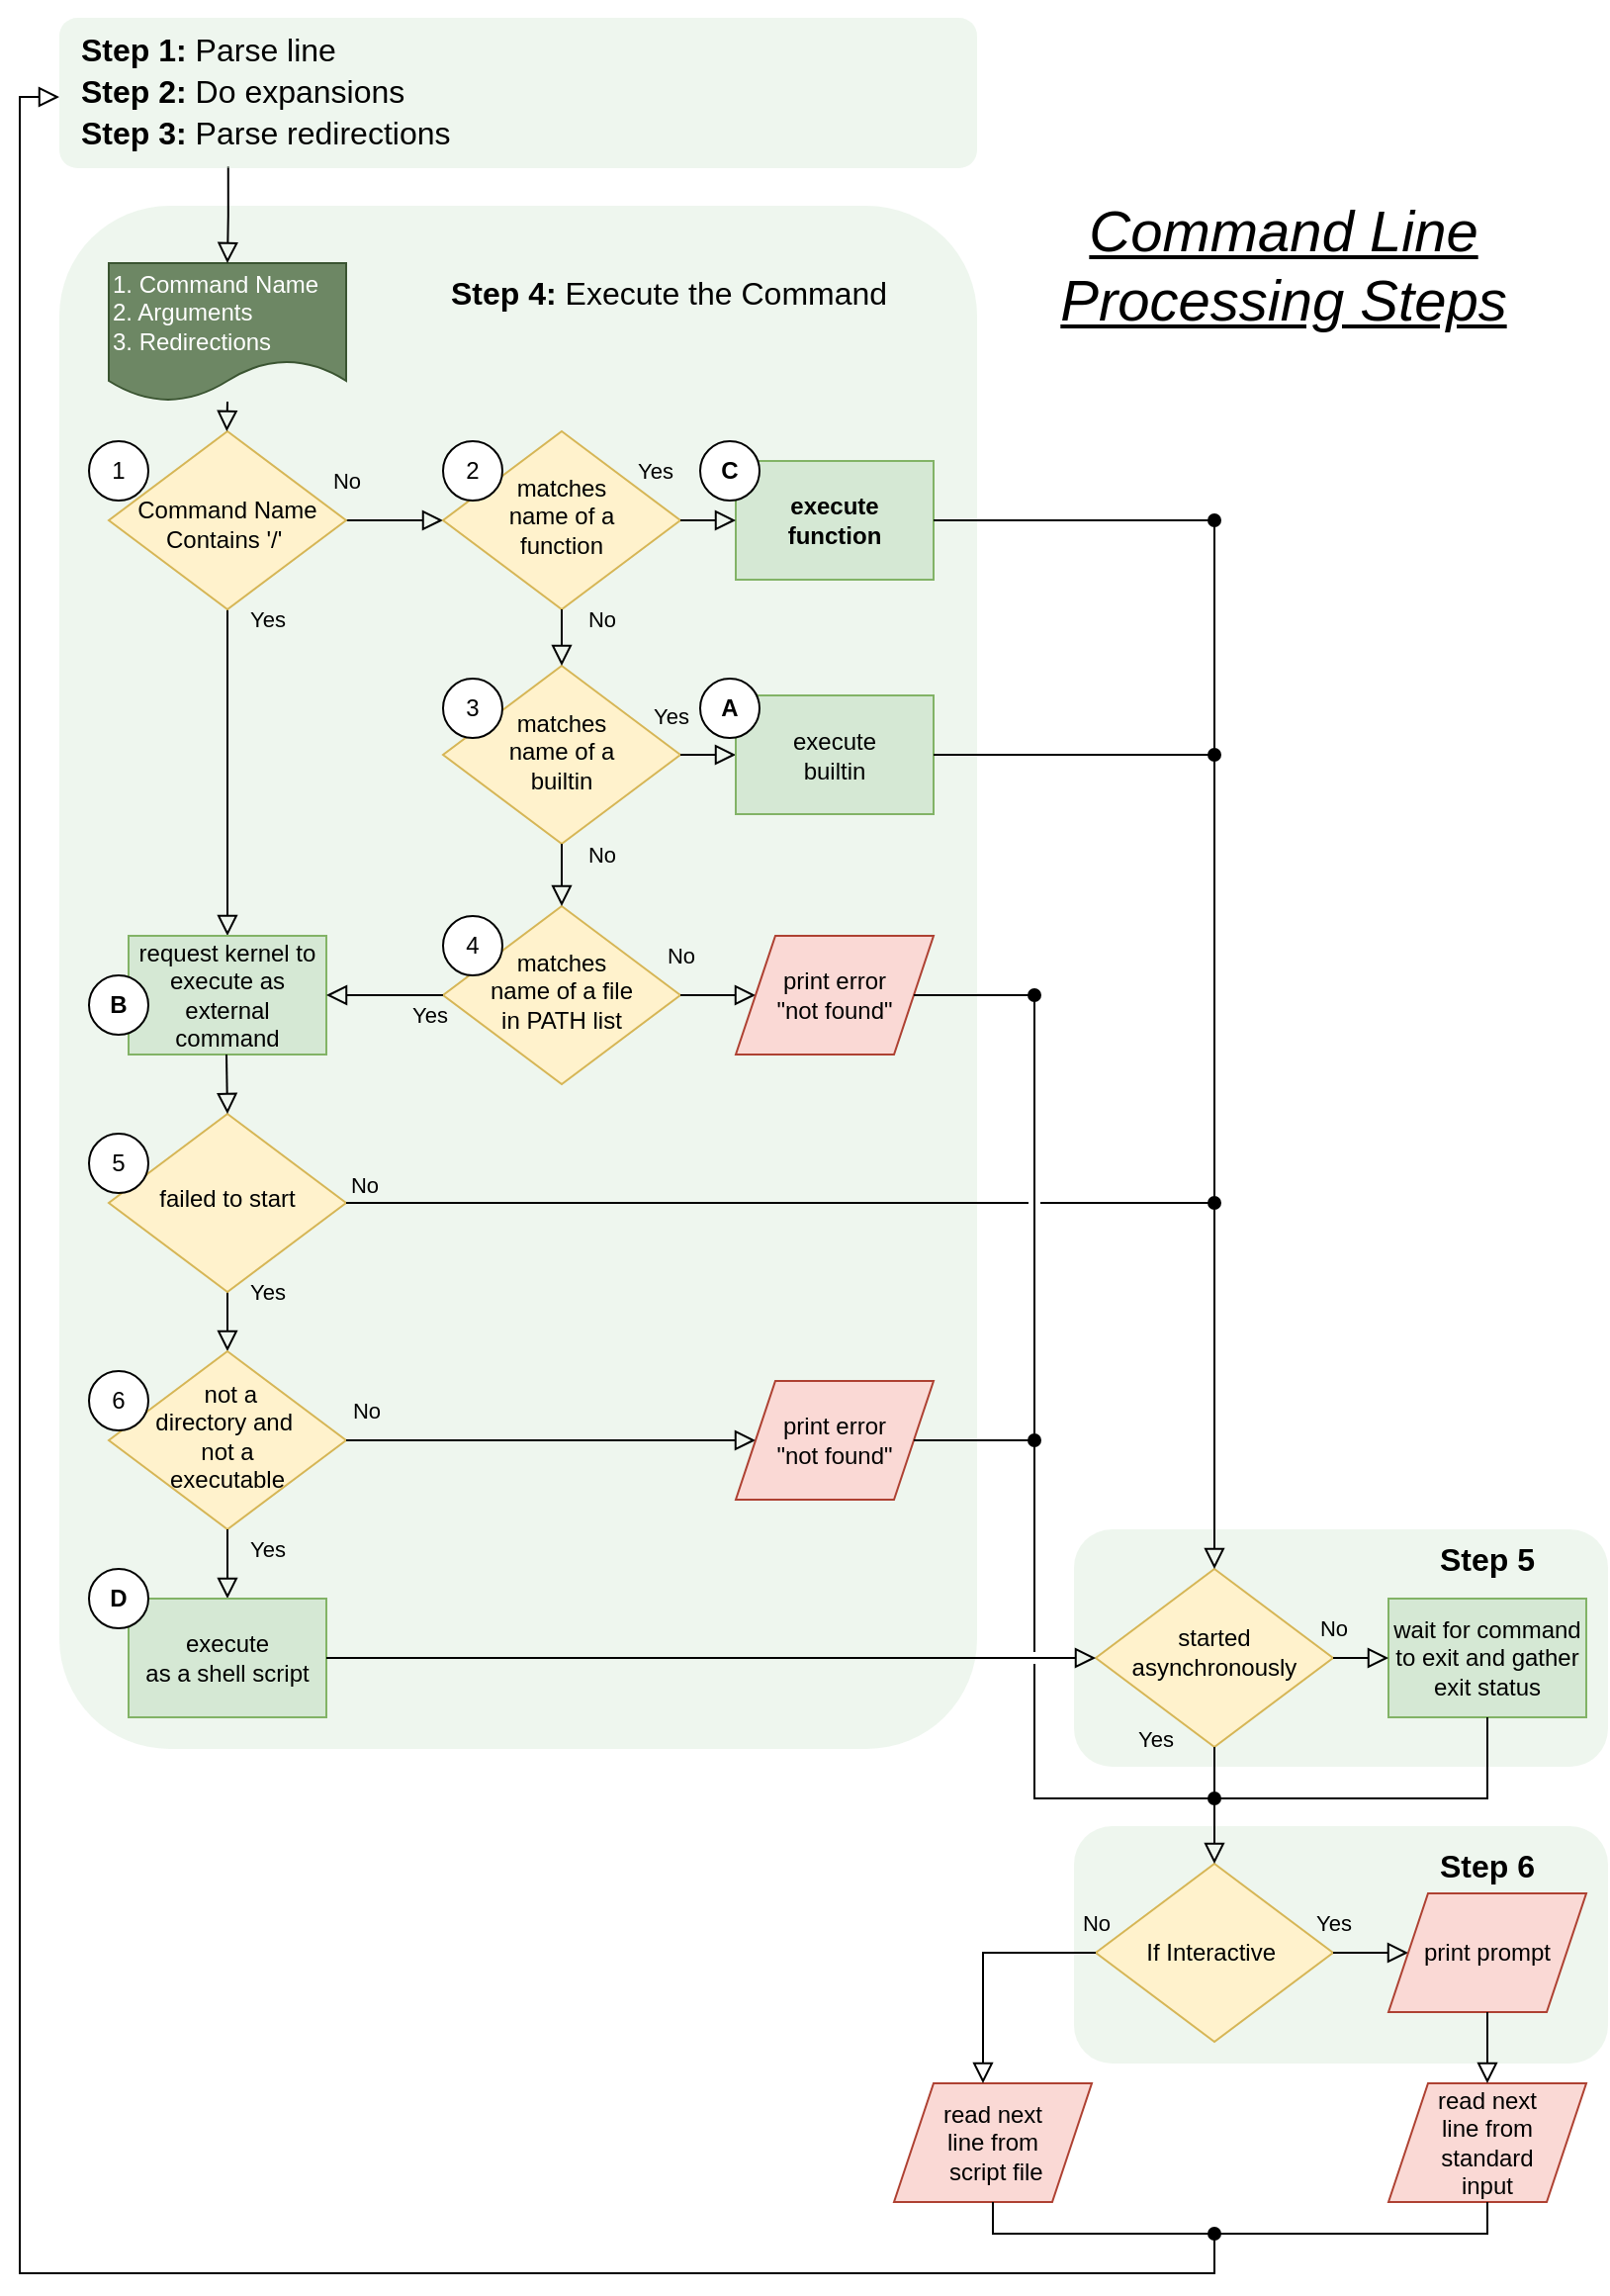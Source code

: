 <mxfile version="19.0.3" type="device"><diagram id="C5RBs43oDa-KdzZeNtuy" name="Page-1"><mxGraphModel dx="1036" dy="1054" grid="1" gridSize="10" guides="1" tooltips="1" connect="1" arrows="1" fold="1" page="1" pageScale="1" pageWidth="827" pageHeight="1169" math="0" shadow="0"><root><mxCell id="WIyWlLk6GJQsqaUBKTNV-0"/><mxCell id="WIyWlLk6GJQsqaUBKTNV-1" parent="WIyWlLk6GJQsqaUBKTNV-0"/><mxCell id="FX1T4plP5WMeQ-ML8OUs-90" value="" style="rounded=1;whiteSpace=wrap;html=1;opacity=40;fillColor=#d5e8d4;strokeColor=none;arcSize=16;" vertex="1" parent="WIyWlLk6GJQsqaUBKTNV-1"><mxGeometry x="549" y="924" width="270" height="120" as="geometry"/></mxCell><mxCell id="FX1T4plP5WMeQ-ML8OUs-89" value="" style="rounded=1;whiteSpace=wrap;html=1;opacity=40;fillColor=#d5e8d4;strokeColor=none;arcSize=16;" vertex="1" parent="WIyWlLk6GJQsqaUBKTNV-1"><mxGeometry x="549" y="774" width="270" height="120" as="geometry"/></mxCell><mxCell id="FX1T4plP5WMeQ-ML8OUs-84" value="" style="rounded=1;whiteSpace=wrap;html=1;fillColor=#d5e8d4;strokeColor=none;opacity=40;connectable=0;labelPosition=center;verticalLabelPosition=middle;align=center;verticalAlign=middle;arcSize=12;" vertex="1" parent="WIyWlLk6GJQsqaUBKTNV-1"><mxGeometry x="36" y="105" width="464" height="780" as="geometry"/></mxCell><mxCell id="WIyWlLk6GJQsqaUBKTNV-4" value="Yes" style="rounded=0;html=1;jettySize=auto;orthogonalLoop=1;fontSize=11;endArrow=block;endFill=0;endSize=8;strokeWidth=1;shadow=0;labelBackgroundColor=none;edgeStyle=orthogonalEdgeStyle;exitX=0.5;exitY=1;exitDx=0;exitDy=0;entryX=0.5;entryY=0;entryDx=0;entryDy=0;" parent="WIyWlLk6GJQsqaUBKTNV-1" source="WIyWlLk6GJQsqaUBKTNV-6" target="FX1T4plP5WMeQ-ML8OUs-11" edge="1"><mxGeometry x="-0.939" y="20" relative="1" as="geometry"><mxPoint as="offset"/><mxPoint x="91" y="394" as="targetPoint"/><Array as="points"><mxPoint x="121" y="474"/></Array></mxGeometry></mxCell><mxCell id="WIyWlLk6GJQsqaUBKTNV-5" value="No" style="edgeStyle=orthogonalEdgeStyle;rounded=0;html=1;jettySize=auto;orthogonalLoop=1;fontSize=11;endArrow=block;endFill=0;endSize=8;strokeWidth=1;shadow=0;labelBackgroundColor=none;entryX=0;entryY=0.5;entryDx=0;entryDy=0;" parent="WIyWlLk6GJQsqaUBKTNV-1" source="WIyWlLk6GJQsqaUBKTNV-6" target="FX1T4plP5WMeQ-ML8OUs-0" edge="1"><mxGeometry x="-1" y="20" relative="1" as="geometry"><mxPoint as="offset"/><mxPoint x="301" y="264" as="targetPoint"/></mxGeometry></mxCell><mxCell id="WIyWlLk6GJQsqaUBKTNV-6" value="Command Name&lt;br&gt;Contains '/'&amp;nbsp;" style="rhombus;whiteSpace=wrap;html=1;shadow=0;fontFamily=Helvetica;fontSize=12;align=center;strokeWidth=1;spacing=6;spacingTop=3;fillColor=#fff2cc;strokeColor=#d6b656;verticalAlign=middle;" parent="WIyWlLk6GJQsqaUBKTNV-1" vertex="1"><mxGeometry x="61" y="219" width="120" height="90" as="geometry"/></mxCell><mxCell id="WIyWlLk6GJQsqaUBKTNV-8" value="Yes" style="rounded=0;html=1;jettySize=auto;orthogonalLoop=1;fontSize=11;endArrow=block;endFill=0;endSize=8;strokeWidth=1;shadow=0;labelBackgroundColor=none;edgeStyle=orthogonalEdgeStyle;" parent="WIyWlLk6GJQsqaUBKTNV-1" source="WIyWlLk6GJQsqaUBKTNV-10" edge="1"><mxGeometry x="-1" y="20" relative="1" as="geometry"><mxPoint as="offset"/><mxPoint x="121" y="684" as="targetPoint"/></mxGeometry></mxCell><mxCell id="WIyWlLk6GJQsqaUBKTNV-10" value="failed to start" style="rhombus;whiteSpace=wrap;html=1;shadow=0;fontFamily=Helvetica;fontSize=12;align=center;strokeWidth=1;spacing=6;spacingTop=-4;fillColor=#fff2cc;strokeColor=#d6b656;" parent="WIyWlLk6GJQsqaUBKTNV-1" vertex="1"><mxGeometry x="61" y="564" width="120" height="90" as="geometry"/></mxCell><mxCell id="FX1T4plP5WMeQ-ML8OUs-0" value="matches &lt;br&gt;name of a &lt;br&gt;function" style="rhombus;whiteSpace=wrap;html=1;shadow=0;fontFamily=Helvetica;fontSize=12;align=center;strokeWidth=1;spacing=6;spacingTop=-4;fillColor=#fff2cc;strokeColor=#d6b656;" vertex="1" parent="WIyWlLk6GJQsqaUBKTNV-1"><mxGeometry x="230" y="219" width="120" height="90" as="geometry"/></mxCell><mxCell id="FX1T4plP5WMeQ-ML8OUs-2" value="execute&lt;br&gt;function" style="rounded=0;whiteSpace=wrap;html=1;fillColor=#d5e8d4;strokeColor=#82b366;fontStyle=1" vertex="1" parent="WIyWlLk6GJQsqaUBKTNV-1"><mxGeometry x="378" y="234" width="100" height="60" as="geometry"/></mxCell><mxCell id="FX1T4plP5WMeQ-ML8OUs-3" value="matches &lt;br&gt;name of a&lt;br&gt;builtin" style="rhombus;whiteSpace=wrap;html=1;shadow=0;fontFamily=Helvetica;fontSize=12;align=center;strokeWidth=1;spacing=6;spacingTop=-4;fillColor=#fff2cc;strokeColor=#d6b656;" vertex="1" parent="WIyWlLk6GJQsqaUBKTNV-1"><mxGeometry x="230" y="337.5" width="120" height="90" as="geometry"/></mxCell><mxCell id="FX1T4plP5WMeQ-ML8OUs-4" value="Yes" style="edgeStyle=orthogonalEdgeStyle;rounded=0;html=1;jettySize=auto;orthogonalLoop=1;fontSize=11;endArrow=block;endFill=0;endSize=8;strokeWidth=1;shadow=0;labelBackgroundColor=none;entryX=0;entryY=0.5;entryDx=0;entryDy=0;exitX=1;exitY=0.5;exitDx=0;exitDy=0;" edge="1" parent="WIyWlLk6GJQsqaUBKTNV-1" source="FX1T4plP5WMeQ-ML8OUs-3" target="FX1T4plP5WMeQ-ML8OUs-5"><mxGeometry x="-1" y="20" relative="1" as="geometry"><mxPoint x="-5" as="offset"/><mxPoint x="371" y="384" as="sourcePoint"/><mxPoint x="421" y="384" as="targetPoint"/></mxGeometry></mxCell><mxCell id="FX1T4plP5WMeQ-ML8OUs-5" value="execute&lt;br&gt;builtin" style="rounded=0;whiteSpace=wrap;html=1;fillColor=#d5e8d4;strokeColor=#82b366;" vertex="1" parent="WIyWlLk6GJQsqaUBKTNV-1"><mxGeometry x="378" y="352.5" width="100" height="60" as="geometry"/></mxCell><mxCell id="FX1T4plP5WMeQ-ML8OUs-6" value="No" style="rounded=0;html=1;jettySize=auto;orthogonalLoop=1;fontSize=11;endArrow=block;endFill=0;endSize=8;strokeWidth=1;shadow=0;labelBackgroundColor=none;edgeStyle=orthogonalEdgeStyle;entryX=0.5;entryY=0;entryDx=0;entryDy=0;exitX=0.5;exitY=1;exitDx=0;exitDy=0;" edge="1" parent="WIyWlLk6GJQsqaUBKTNV-1" source="FX1T4plP5WMeQ-ML8OUs-0" target="FX1T4plP5WMeQ-ML8OUs-3"><mxGeometry x="-0.667" y="20" relative="1" as="geometry"><mxPoint as="offset"/><mxPoint x="311" y="314" as="sourcePoint"/><mxPoint x="311" y="344" as="targetPoint"/></mxGeometry></mxCell><mxCell id="FX1T4plP5WMeQ-ML8OUs-7" value="matches&lt;br&gt;name of a file &lt;br&gt;in PATH list" style="rhombus;whiteSpace=wrap;html=1;shadow=0;fontFamily=Helvetica;fontSize=12;align=center;strokeWidth=1;spacing=6;spacingTop=-4;fillColor=#fff2cc;strokeColor=#d6b656;" vertex="1" parent="WIyWlLk6GJQsqaUBKTNV-1"><mxGeometry x="230" y="459" width="120" height="90" as="geometry"/></mxCell><mxCell id="FX1T4plP5WMeQ-ML8OUs-8" value="No" style="edgeStyle=orthogonalEdgeStyle;rounded=0;html=1;jettySize=auto;orthogonalLoop=1;fontSize=11;endArrow=block;endFill=0;endSize=8;strokeWidth=1;shadow=0;labelBackgroundColor=none;entryX=0;entryY=0.5;entryDx=0;entryDy=0;exitX=1;exitY=0.5;exitDx=0;exitDy=0;" edge="1" parent="WIyWlLk6GJQsqaUBKTNV-1" target="FX1T4plP5WMeQ-ML8OUs-54" source="FX1T4plP5WMeQ-ML8OUs-7"><mxGeometry x="-1" y="20" relative="1" as="geometry"><mxPoint as="offset"/><mxPoint x="371" y="504" as="sourcePoint"/><mxPoint x="411" y="504" as="targetPoint"/></mxGeometry></mxCell><mxCell id="FX1T4plP5WMeQ-ML8OUs-10" value="No" style="rounded=0;html=1;jettySize=auto;orthogonalLoop=1;fontSize=11;endArrow=block;endFill=0;endSize=8;strokeWidth=1;shadow=0;labelBackgroundColor=none;edgeStyle=orthogonalEdgeStyle;entryX=0.5;entryY=0;entryDx=0;entryDy=0;exitX=0.5;exitY=1;exitDx=0;exitDy=0;" edge="1" parent="WIyWlLk6GJQsqaUBKTNV-1" target="FX1T4plP5WMeQ-ML8OUs-7" source="FX1T4plP5WMeQ-ML8OUs-3"><mxGeometry x="-0.667" y="20" relative="1" as="geometry"><mxPoint as="offset"/><mxPoint x="311" y="434" as="sourcePoint"/><mxPoint x="311" y="464" as="targetPoint"/></mxGeometry></mxCell><mxCell id="FX1T4plP5WMeQ-ML8OUs-11" value="request kernel to execute as external command" style="rounded=0;whiteSpace=wrap;html=1;fillColor=#d5e8d4;strokeColor=#82b366;" vertex="1" parent="WIyWlLk6GJQsqaUBKTNV-1"><mxGeometry x="71" y="474" width="100" height="60" as="geometry"/></mxCell><mxCell id="FX1T4plP5WMeQ-ML8OUs-12" value="Yes" style="edgeStyle=orthogonalEdgeStyle;rounded=0;html=1;jettySize=auto;orthogonalLoop=1;fontSize=11;endArrow=block;endFill=0;endSize=8;strokeWidth=1;shadow=0;labelBackgroundColor=none;entryX=1;entryY=0.5;entryDx=0;entryDy=0;exitX=0;exitY=0.5;exitDx=0;exitDy=0;" edge="1" parent="WIyWlLk6GJQsqaUBKTNV-1" source="FX1T4plP5WMeQ-ML8OUs-7" target="FX1T4plP5WMeQ-ML8OUs-11"><mxGeometry x="-0.75" y="10" relative="1" as="geometry"><mxPoint as="offset"/><mxPoint x="261" y="503.5" as="sourcePoint"/><mxPoint x="341" y="503.5" as="targetPoint"/></mxGeometry></mxCell><mxCell id="FX1T4plP5WMeQ-ML8OUs-13" value="&amp;nbsp;not a &lt;br&gt;directory and&amp;nbsp;&lt;br&gt;not a&lt;br&gt;executable" style="rhombus;whiteSpace=wrap;html=1;shadow=0;fontFamily=Helvetica;fontSize=12;align=center;strokeWidth=1;spacing=6;spacingTop=-4;fillColor=#fff2cc;strokeColor=#d6b656;" vertex="1" parent="WIyWlLk6GJQsqaUBKTNV-1"><mxGeometry x="61" y="684" width="120" height="90" as="geometry"/></mxCell><mxCell id="FX1T4plP5WMeQ-ML8OUs-14" value="Yes" style="rounded=0;html=1;jettySize=auto;orthogonalLoop=1;fontSize=11;endArrow=block;endFill=0;endSize=8;strokeWidth=1;shadow=0;labelBackgroundColor=none;edgeStyle=orthogonalEdgeStyle;exitX=0.5;exitY=1;exitDx=0;exitDy=0;entryX=0.5;entryY=0;entryDx=0;entryDy=0;" edge="1" parent="WIyWlLk6GJQsqaUBKTNV-1" source="FX1T4plP5WMeQ-ML8OUs-13" target="FX1T4plP5WMeQ-ML8OUs-15"><mxGeometry x="-0.429" y="20" relative="1" as="geometry"><mxPoint as="offset"/><mxPoint x="120.5" y="784" as="sourcePoint"/><mxPoint x="211" y="774" as="targetPoint"/></mxGeometry></mxCell><mxCell id="FX1T4plP5WMeQ-ML8OUs-15" value="execute&lt;br&gt;as a shell script" style="rounded=0;whiteSpace=wrap;html=1;fillColor=#d5e8d4;strokeColor=#82b366;" vertex="1" parent="WIyWlLk6GJQsqaUBKTNV-1"><mxGeometry x="71" y="809" width="100" height="60" as="geometry"/></mxCell><mxCell id="FX1T4plP5WMeQ-ML8OUs-18" value="started asynchronously" style="rhombus;whiteSpace=wrap;html=1;fillColor=#fff2cc;strokeColor=#d6b656;spacingTop=-6;" vertex="1" parent="WIyWlLk6GJQsqaUBKTNV-1"><mxGeometry x="560" y="794" width="120" height="90" as="geometry"/></mxCell><mxCell id="FX1T4plP5WMeQ-ML8OUs-23" value="" style="edgeStyle=orthogonalEdgeStyle;rounded=0;html=1;jettySize=auto;orthogonalLoop=1;fontSize=11;endArrow=none;endFill=0;endSize=8;strokeWidth=1;shadow=0;labelBackgroundColor=none;exitX=1;exitY=0.5;exitDx=0;exitDy=0;entryX=0;entryY=0.5;entryDx=0;entryDy=0;" edge="1" parent="WIyWlLk6GJQsqaUBKTNV-1" source="FX1T4plP5WMeQ-ML8OUs-5" target="FX1T4plP5WMeQ-ML8OUs-114"><mxGeometry y="10" relative="1" as="geometry"><mxPoint as="offset"/><mxPoint x="531" y="383.5" as="sourcePoint"/><mxPoint x="620" y="383" as="targetPoint"/></mxGeometry></mxCell><mxCell id="FX1T4plP5WMeQ-ML8OUs-24" value="No" style="edgeStyle=orthogonalEdgeStyle;rounded=0;html=1;jettySize=auto;orthogonalLoop=1;fontSize=11;endArrow=none;endFill=0;endSize=8;strokeWidth=1;shadow=0;labelBackgroundColor=none;exitX=1;exitY=0.5;exitDx=0;exitDy=0;" edge="1" parent="WIyWlLk6GJQsqaUBKTNV-1" source="WIyWlLk6GJQsqaUBKTNV-10"><mxGeometry x="-0.948" y="9" relative="1" as="geometry"><mxPoint as="offset"/><mxPoint x="271" y="603.5" as="sourcePoint"/><mxPoint x="526" y="609" as="targetPoint"/></mxGeometry></mxCell><mxCell id="FX1T4plP5WMeQ-ML8OUs-27" value="" style="edgeStyle=orthogonalEdgeStyle;rounded=0;html=1;jettySize=auto;orthogonalLoop=1;fontSize=11;endArrow=block;endFill=0;endSize=8;strokeWidth=1;shadow=0;labelBackgroundColor=none;exitX=1;exitY=0.5;exitDx=0;exitDy=0;entryX=0;entryY=0.5;entryDx=0;entryDy=0;" edge="1" parent="WIyWlLk6GJQsqaUBKTNV-1" source="FX1T4plP5WMeQ-ML8OUs-15" target="FX1T4plP5WMeQ-ML8OUs-18"><mxGeometry y="10" relative="1" as="geometry"><mxPoint as="offset"/><mxPoint x="163.5" y="838.5" as="sourcePoint"/><mxPoint x="551" y="839" as="targetPoint"/><Array as="points"/></mxGeometry></mxCell><mxCell id="FX1T4plP5WMeQ-ML8OUs-28" value="" style="edgeStyle=orthogonalEdgeStyle;rounded=0;html=1;jettySize=auto;orthogonalLoop=1;fontSize=11;endArrow=none;endFill=0;endSize=8;strokeWidth=1;shadow=0;labelBackgroundColor=none;exitX=1;exitY=0.5;exitDx=0;exitDy=0;startArrow=none;" edge="1" parent="WIyWlLk6GJQsqaUBKTNV-1" source="FX1T4plP5WMeQ-ML8OUs-115"><mxGeometry y="10" relative="1" as="geometry"><mxPoint as="offset"/><mxPoint x="561" y="263.5" as="sourcePoint"/><mxPoint x="620" y="264" as="targetPoint"/></mxGeometry></mxCell><mxCell id="FX1T4plP5WMeQ-ML8OUs-29" value="" style="rounded=0;html=1;jettySize=auto;orthogonalLoop=1;fontSize=11;endArrow=block;endFill=0;endSize=8;strokeWidth=1;shadow=0;labelBackgroundColor=none;edgeStyle=orthogonalEdgeStyle;" edge="1" parent="WIyWlLk6GJQsqaUBKTNV-1"><mxGeometry relative="1" as="geometry"><mxPoint x="120.5" y="534" as="sourcePoint"/><mxPoint x="121" y="564" as="targetPoint"/></mxGeometry></mxCell><mxCell id="FX1T4plP5WMeQ-ML8OUs-32" value="" style="rounded=0;html=1;jettySize=auto;orthogonalLoop=1;fontSize=11;endArrow=block;endFill=0;endSize=8;strokeWidth=1;shadow=0;labelBackgroundColor=none;edgeStyle=orthogonalEdgeStyle;entryX=0.5;entryY=0;entryDx=0;entryDy=0;exitX=0.5;exitY=1;exitDx=0;exitDy=0;" edge="1" parent="WIyWlLk6GJQsqaUBKTNV-1" source="FX1T4plP5WMeQ-ML8OUs-106" target="FX1T4plP5WMeQ-ML8OUs-18"><mxGeometry relative="1" as="geometry"><mxPoint x="620" y="263" as="sourcePoint"/><mxPoint x="581" y="794" as="targetPoint"/><Array as="points"><mxPoint x="620" y="610"/><mxPoint x="620" y="610"/></Array></mxGeometry></mxCell><mxCell id="FX1T4plP5WMeQ-ML8OUs-34" value="No" style="edgeStyle=orthogonalEdgeStyle;rounded=0;html=1;jettySize=auto;orthogonalLoop=1;fontSize=11;endArrow=block;endFill=0;endSize=8;strokeWidth=1;shadow=0;labelBackgroundColor=none;entryX=0;entryY=0.5;entryDx=0;entryDy=0;exitX=1;exitY=0.5;exitDx=0;exitDy=0;" edge="1" parent="WIyWlLk6GJQsqaUBKTNV-1" source="FX1T4plP5WMeQ-ML8OUs-13" target="FX1T4plP5WMeQ-ML8OUs-55"><mxGeometry x="-0.902" y="15" relative="1" as="geometry"><mxPoint as="offset"/><mxPoint x="231" y="728.5" as="sourcePoint"/><mxPoint x="411" y="729" as="targetPoint"/></mxGeometry></mxCell><mxCell id="FX1T4plP5WMeQ-ML8OUs-36" value="Yes" style="edgeStyle=orthogonalEdgeStyle;rounded=0;html=1;jettySize=auto;orthogonalLoop=1;fontSize=11;endArrow=block;endFill=0;endSize=8;strokeWidth=1;shadow=0;labelBackgroundColor=none;entryX=0;entryY=0.5;entryDx=0;entryDy=0;exitX=1;exitY=0.5;exitDx=0;exitDy=0;" edge="1" parent="WIyWlLk6GJQsqaUBKTNV-1" source="FX1T4plP5WMeQ-ML8OUs-0" target="FX1T4plP5WMeQ-ML8OUs-2"><mxGeometry x="-1" y="28" relative="1" as="geometry"><mxPoint x="-13" y="3" as="offset"/><mxPoint x="371" y="264" as="sourcePoint"/><mxPoint x="441" y="263.5" as="targetPoint"/></mxGeometry></mxCell><mxCell id="FX1T4plP5WMeQ-ML8OUs-41" value="1" style="ellipse;whiteSpace=wrap;html=1;aspect=fixed;" vertex="1" parent="WIyWlLk6GJQsqaUBKTNV-1"><mxGeometry x="51" y="224" width="30" height="30" as="geometry"/></mxCell><mxCell id="FX1T4plP5WMeQ-ML8OUs-43" value="2" style="ellipse;whiteSpace=wrap;html=1;aspect=fixed;" vertex="1" parent="WIyWlLk6GJQsqaUBKTNV-1"><mxGeometry x="230" y="224" width="30" height="30" as="geometry"/></mxCell><mxCell id="FX1T4plP5WMeQ-ML8OUs-44" value="3" style="ellipse;whiteSpace=wrap;html=1;aspect=fixed;" vertex="1" parent="WIyWlLk6GJQsqaUBKTNV-1"><mxGeometry x="230" y="344" width="30" height="30" as="geometry"/></mxCell><mxCell id="FX1T4plP5WMeQ-ML8OUs-45" value="4" style="ellipse;whiteSpace=wrap;html=1;aspect=fixed;" vertex="1" parent="WIyWlLk6GJQsqaUBKTNV-1"><mxGeometry x="230" y="464" width="30" height="30" as="geometry"/></mxCell><mxCell id="FX1T4plP5WMeQ-ML8OUs-46" value="5" style="ellipse;whiteSpace=wrap;html=1;aspect=fixed;" vertex="1" parent="WIyWlLk6GJQsqaUBKTNV-1"><mxGeometry x="51" y="574" width="30" height="30" as="geometry"/></mxCell><mxCell id="FX1T4plP5WMeQ-ML8OUs-47" value="6" style="ellipse;whiteSpace=wrap;html=1;aspect=fixed;" vertex="1" parent="WIyWlLk6GJQsqaUBKTNV-1"><mxGeometry x="51" y="694" width="30" height="30" as="geometry"/></mxCell><mxCell id="FX1T4plP5WMeQ-ML8OUs-49" value="B" style="ellipse;whiteSpace=wrap;html=1;aspect=fixed;fontStyle=1" vertex="1" parent="WIyWlLk6GJQsqaUBKTNV-1"><mxGeometry x="51" y="494" width="30" height="30" as="geometry"/></mxCell><mxCell id="FX1T4plP5WMeQ-ML8OUs-50" value="A" style="ellipse;whiteSpace=wrap;html=1;aspect=fixed;fontStyle=1" vertex="1" parent="WIyWlLk6GJQsqaUBKTNV-1"><mxGeometry x="360" y="344" width="30" height="30" as="geometry"/></mxCell><mxCell id="FX1T4plP5WMeQ-ML8OUs-54" value="&lt;span style=&quot;&quot;&gt;print error&lt;/span&gt;&lt;br style=&quot;&quot;&gt;&lt;span style=&quot;&quot;&gt;&quot;not found&quot;&lt;/span&gt;" style="shape=parallelogram;perimeter=parallelogramPerimeter;whiteSpace=wrap;html=1;fixedSize=1;fillColor=#fad9d5;strokeColor=#ae4132;" vertex="1" parent="WIyWlLk6GJQsqaUBKTNV-1"><mxGeometry x="378" y="474" width="100" height="60" as="geometry"/></mxCell><mxCell id="FX1T4plP5WMeQ-ML8OUs-55" value="&lt;span style=&quot;&quot;&gt;print error&lt;/span&gt;&lt;br style=&quot;&quot;&gt;&lt;span style=&quot;&quot;&gt;&quot;not found&quot;&lt;/span&gt;" style="shape=parallelogram;perimeter=parallelogramPerimeter;whiteSpace=wrap;html=1;fixedSize=1;fillColor=#fad9d5;strokeColor=#ae4132;" vertex="1" parent="WIyWlLk6GJQsqaUBKTNV-1"><mxGeometry x="378" y="699" width="100" height="60" as="geometry"/></mxCell><mxCell id="FX1T4plP5WMeQ-ML8OUs-57" value="C" style="ellipse;whiteSpace=wrap;html=1;aspect=fixed;fontStyle=1" vertex="1" parent="WIyWlLk6GJQsqaUBKTNV-1"><mxGeometry x="360" y="224" width="30" height="30" as="geometry"/></mxCell><mxCell id="FX1T4plP5WMeQ-ML8OUs-58" value="If Interactive&amp;nbsp;" style="rhombus;whiteSpace=wrap;html=1;fillColor=#fff2cc;strokeColor=#d6b656;" vertex="1" parent="WIyWlLk6GJQsqaUBKTNV-1"><mxGeometry x="560" y="943" width="120" height="90" as="geometry"/></mxCell><mxCell id="FX1T4plP5WMeQ-ML8OUs-59" value="wait for command to exit and gather exit status" style="rounded=0;whiteSpace=wrap;html=1;fillColor=#d5e8d4;strokeColor=#82b366;" vertex="1" parent="WIyWlLk6GJQsqaUBKTNV-1"><mxGeometry x="708" y="809" width="100" height="60" as="geometry"/></mxCell><mxCell id="FX1T4plP5WMeQ-ML8OUs-60" value="No" style="edgeStyle=orthogonalEdgeStyle;rounded=0;html=1;jettySize=auto;orthogonalLoop=1;fontSize=11;endArrow=block;endFill=0;endSize=8;strokeWidth=1;shadow=0;labelBackgroundColor=none;entryX=0;entryY=0.5;entryDx=0;entryDy=0;exitX=1;exitY=0.5;exitDx=0;exitDy=0;" edge="1" parent="WIyWlLk6GJQsqaUBKTNV-1" source="FX1T4plP5WMeQ-ML8OUs-18" target="FX1T4plP5WMeQ-ML8OUs-59"><mxGeometry x="-1" y="15" relative="1" as="geometry"><mxPoint as="offset"/><mxPoint x="223" y="963.5" as="sourcePoint"/><mxPoint x="388" y="984" as="targetPoint"/></mxGeometry></mxCell><mxCell id="FX1T4plP5WMeQ-ML8OUs-62" value="" style="rounded=0;html=1;jettySize=auto;orthogonalLoop=1;fontSize=11;endArrow=none;endFill=0;endSize=8;strokeWidth=1;shadow=0;labelBackgroundColor=none;edgeStyle=orthogonalEdgeStyle;exitX=0.5;exitY=1;exitDx=0;exitDy=0;" edge="1" parent="WIyWlLk6GJQsqaUBKTNV-1" source="FX1T4plP5WMeQ-ML8OUs-59"><mxGeometry relative="1" as="geometry"><mxPoint x="748" y="884" as="sourcePoint"/><mxPoint x="620" y="910" as="targetPoint"/><Array as="points"><mxPoint x="758" y="910"/></Array></mxGeometry></mxCell><mxCell id="FX1T4plP5WMeQ-ML8OUs-63" value="&lt;span style=&quot;&quot;&gt;read next &lt;br&gt;line from&lt;br&gt;&amp;nbsp;script file&lt;br&gt;&lt;/span&gt;" style="shape=parallelogram;perimeter=parallelogramPerimeter;whiteSpace=wrap;html=1;fixedSize=1;fillColor=#fad9d5;strokeColor=#ae4132;" vertex="1" parent="WIyWlLk6GJQsqaUBKTNV-1"><mxGeometry x="458" y="1054" width="100" height="60" as="geometry"/></mxCell><mxCell id="FX1T4plP5WMeQ-ML8OUs-64" value="Yes" style="edgeStyle=orthogonalEdgeStyle;rounded=0;html=1;jettySize=auto;orthogonalLoop=1;fontSize=11;endArrow=block;endFill=0;endSize=8;strokeWidth=1;shadow=0;labelBackgroundColor=none;exitX=1;exitY=0.5;exitDx=0;exitDy=0;entryX=0;entryY=0.5;entryDx=0;entryDy=0;" edge="1" parent="WIyWlLk6GJQsqaUBKTNV-1" source="FX1T4plP5WMeQ-ML8OUs-58" target="FX1T4plP5WMeQ-ML8OUs-67"><mxGeometry x="-1" y="15" relative="1" as="geometry"><mxPoint as="offset"/><mxPoint x="658" y="994" as="sourcePoint"/><mxPoint x="700.5" y="989" as="targetPoint"/></mxGeometry></mxCell><mxCell id="FX1T4plP5WMeQ-ML8OUs-65" value="No" style="edgeStyle=orthogonalEdgeStyle;rounded=0;html=1;jettySize=auto;orthogonalLoop=1;fontSize=11;endArrow=block;endFill=0;endSize=8;strokeWidth=1;shadow=0;labelBackgroundColor=none;exitX=0;exitY=0.5;exitDx=0;exitDy=0;entryX=0.45;entryY=0;entryDx=0;entryDy=0;entryPerimeter=0;" edge="1" parent="WIyWlLk6GJQsqaUBKTNV-1" source="FX1T4plP5WMeQ-ML8OUs-58" target="FX1T4plP5WMeQ-ML8OUs-63"><mxGeometry x="-1" y="-15" relative="1" as="geometry"><mxPoint as="offset"/><mxPoint x="488" y="1084" as="sourcePoint"/><mxPoint x="428" y="1024" as="targetPoint"/></mxGeometry></mxCell><mxCell id="FX1T4plP5WMeQ-ML8OUs-67" value="&lt;span style=&quot;&quot;&gt;print prompt&lt;/span&gt;" style="shape=parallelogram;perimeter=parallelogramPerimeter;whiteSpace=wrap;html=1;fixedSize=1;fillColor=#fad9d5;strokeColor=#ae4132;" vertex="1" parent="WIyWlLk6GJQsqaUBKTNV-1"><mxGeometry x="708" y="958" width="100" height="60" as="geometry"/></mxCell><mxCell id="FX1T4plP5WMeQ-ML8OUs-68" value="&lt;span style=&quot;&quot;&gt;read next &lt;br&gt;line from &lt;br&gt;standard &lt;br&gt;input&lt;/span&gt;" style="shape=parallelogram;perimeter=parallelogramPerimeter;whiteSpace=wrap;html=1;fixedSize=1;fillColor=#fad9d5;strokeColor=#ae4132;" vertex="1" parent="WIyWlLk6GJQsqaUBKTNV-1"><mxGeometry x="708" y="1054" width="100" height="60" as="geometry"/></mxCell><mxCell id="FX1T4plP5WMeQ-ML8OUs-72" value="" style="rounded=0;html=1;jettySize=auto;orthogonalLoop=1;fontSize=11;endArrow=none;endFill=0;endSize=8;strokeWidth=1;shadow=0;labelBackgroundColor=none;edgeStyle=orthogonalEdgeStyle;exitX=0.5;exitY=1;exitDx=0;exitDy=0;" edge="1" parent="WIyWlLk6GJQsqaUBKTNV-1" source="FX1T4plP5WMeQ-ML8OUs-68"><mxGeometry relative="1" as="geometry"><mxPoint x="727.64" y="1134" as="sourcePoint"/><mxPoint x="620" y="1130" as="targetPoint"/><Array as="points"><mxPoint x="758" y="1130"/></Array></mxGeometry></mxCell><mxCell id="FX1T4plP5WMeQ-ML8OUs-73" value="" style="rounded=0;html=1;jettySize=auto;orthogonalLoop=1;fontSize=11;endArrow=block;endFill=0;endSize=8;strokeWidth=1;shadow=0;labelBackgroundColor=none;edgeStyle=orthogonalEdgeStyle;exitX=0.5;exitY=1;exitDx=0;exitDy=0;" edge="1" parent="WIyWlLk6GJQsqaUBKTNV-1" source="FX1T4plP5WMeQ-ML8OUs-63" target="FX1T4plP5WMeQ-ML8OUs-104"><mxGeometry relative="1" as="geometry"><mxPoint x="311" y="1154" as="sourcePoint"/><mxPoint x="20" y="40" as="targetPoint"/><Array as="points"><mxPoint x="508" y="1130"/><mxPoint x="620" y="1130"/><mxPoint x="620" y="1150"/><mxPoint x="16" y="1150"/><mxPoint x="16" y="50"/></Array></mxGeometry></mxCell><mxCell id="FX1T4plP5WMeQ-ML8OUs-74" value="" style="rounded=0;html=1;jettySize=auto;orthogonalLoop=1;fontSize=11;endArrow=block;endFill=0;endSize=8;strokeWidth=1;shadow=0;labelBackgroundColor=none;edgeStyle=orthogonalEdgeStyle;exitX=0.5;exitY=1;exitDx=0;exitDy=0;entryX=0.5;entryY=0;entryDx=0;entryDy=0;" edge="1" parent="WIyWlLk6GJQsqaUBKTNV-1" source="FX1T4plP5WMeQ-ML8OUs-67" target="FX1T4plP5WMeQ-ML8OUs-68"><mxGeometry x="0.333" y="20" relative="1" as="geometry"><mxPoint as="offset"/><mxPoint x="727.64" y="1019" as="sourcePoint"/><mxPoint x="658" y="1074" as="targetPoint"/></mxGeometry></mxCell><mxCell id="FX1T4plP5WMeQ-ML8OUs-76" value="Yes" style="rounded=0;html=1;jettySize=auto;orthogonalLoop=1;fontSize=11;endArrow=block;endFill=0;endSize=8;strokeWidth=1;shadow=0;labelBackgroundColor=none;edgeStyle=orthogonalEdgeStyle;entryX=0.5;entryY=0;entryDx=0;entryDy=0;exitX=0.5;exitY=1;exitDx=0;exitDy=0;" edge="1" parent="WIyWlLk6GJQsqaUBKTNV-1" source="FX1T4plP5WMeQ-ML8OUs-18" target="FX1T4plP5WMeQ-ML8OUs-58"><mxGeometry x="-1" y="-30" relative="1" as="geometry"><mxPoint y="-4" as="offset"/><mxPoint x="587.92" y="894" as="sourcePoint"/><mxPoint x="587.92" y="924" as="targetPoint"/></mxGeometry></mxCell><mxCell id="FX1T4plP5WMeQ-ML8OUs-77" value="1. Command Name&lt;br&gt;2. Arguments&lt;br&gt;3. Redirections" style="shape=document;whiteSpace=wrap;html=1;boundedLbl=1;fillColor=#6d8764;fontColor=#ffffff;strokeColor=#3A5431;align=left;" vertex="1" parent="WIyWlLk6GJQsqaUBKTNV-1"><mxGeometry x="61" y="134" width="120" height="70" as="geometry"/></mxCell><mxCell id="FX1T4plP5WMeQ-ML8OUs-80" value="" style="rounded=0;html=1;jettySize=auto;orthogonalLoop=1;fontSize=11;endArrow=block;endFill=0;endSize=8;strokeWidth=1;shadow=0;labelBackgroundColor=none;edgeStyle=orthogonalEdgeStyle;entryX=0.5;entryY=0;entryDx=0;entryDy=0;" edge="1" parent="WIyWlLk6GJQsqaUBKTNV-1"><mxGeometry x="0.333" y="20" relative="1" as="geometry"><mxPoint as="offset"/><mxPoint x="121" y="204" as="sourcePoint"/><mxPoint x="120.67" y="219" as="targetPoint"/></mxGeometry></mxCell><mxCell id="FX1T4plP5WMeQ-ML8OUs-83" value="" style="rounded=0;html=1;jettySize=auto;orthogonalLoop=1;fontSize=11;endArrow=block;endFill=0;endSize=8;strokeWidth=1;shadow=0;labelBackgroundColor=none;edgeStyle=orthogonalEdgeStyle;entryX=0.5;entryY=0;entryDx=0;entryDy=0;exitX=0.184;exitY=0.988;exitDx=0;exitDy=0;exitPerimeter=0;" edge="1" parent="WIyWlLk6GJQsqaUBKTNV-1" source="FX1T4plP5WMeQ-ML8OUs-104" target="FX1T4plP5WMeQ-ML8OUs-77"><mxGeometry relative="1" as="geometry"><mxPoint x="121" y="90" as="sourcePoint"/><mxPoint x="511.0" y="1229" as="targetPoint"/></mxGeometry></mxCell><mxCell id="FX1T4plP5WMeQ-ML8OUs-85" value="" style="rounded=0;html=1;jettySize=auto;orthogonalLoop=1;fontSize=11;endArrow=none;endFill=0;endSize=8;strokeWidth=1;shadow=0;labelBackgroundColor=none;edgeStyle=orthogonalEdgeStyle;exitX=0.5;exitY=1;exitDx=0;exitDy=0;entryX=0.5;entryY=0;entryDx=0;entryDy=0;" edge="1" parent="WIyWlLk6GJQsqaUBKTNV-1" source="FX1T4plP5WMeQ-ML8OUs-119" target="FX1T4plP5WMeQ-ML8OUs-122"><mxGeometry relative="1" as="geometry"><mxPoint x="528.78" y="510" as="sourcePoint"/><mxPoint x="530" y="710" as="targetPoint"/><Array as="points"/></mxGeometry></mxCell><mxCell id="FX1T4plP5WMeQ-ML8OUs-86" value="" style="edgeStyle=orthogonalEdgeStyle;rounded=0;html=1;jettySize=auto;orthogonalLoop=1;fontSize=11;endArrow=none;endFill=0;endSize=8;strokeWidth=1;shadow=0;labelBackgroundColor=none;exitX=1;exitY=0.5;exitDx=0;exitDy=0;entryX=0;entryY=0.5;entryDx=0;entryDy=0;" edge="1" parent="WIyWlLk6GJQsqaUBKTNV-1" source="FX1T4plP5WMeQ-ML8OUs-54" target="FX1T4plP5WMeQ-ML8OUs-119"><mxGeometry y="10" relative="1" as="geometry"><mxPoint as="offset"/><mxPoint x="476" y="508.44" as="sourcePoint"/><mxPoint x="526" y="504" as="targetPoint"/></mxGeometry></mxCell><mxCell id="FX1T4plP5WMeQ-ML8OUs-87" value="" style="edgeStyle=orthogonalEdgeStyle;rounded=0;html=1;jettySize=auto;orthogonalLoop=1;fontSize=11;endArrow=none;endFill=0;endSize=8;strokeWidth=1;shadow=0;labelBackgroundColor=none;exitX=1;exitY=0.5;exitDx=0;exitDy=0;entryX=0;entryY=0.5;entryDx=0;entryDy=0;" edge="1" parent="WIyWlLk6GJQsqaUBKTNV-1" source="FX1T4plP5WMeQ-ML8OUs-55" target="FX1T4plP5WMeQ-ML8OUs-122"><mxGeometry y="10" relative="1" as="geometry"><mxPoint as="offset"/><mxPoint x="471" y="728.88" as="sourcePoint"/><mxPoint x="526" y="729" as="targetPoint"/></mxGeometry></mxCell><mxCell id="FX1T4plP5WMeQ-ML8OUs-88" value="&lt;b&gt;Step 4:&lt;/b&gt;&amp;nbsp;Execute the Command&amp;nbsp;" style="text;html=1;strokeColor=none;fillColor=none;align=center;verticalAlign=middle;whiteSpace=wrap;rounded=0;opacity=20;fontSize=16;" vertex="1" parent="WIyWlLk6GJQsqaUBKTNV-1"><mxGeometry x="230" y="134" width="232.5" height="30" as="geometry"/></mxCell><mxCell id="FX1T4plP5WMeQ-ML8OUs-91" value="Step 5" style="text;html=1;strokeColor=none;fillColor=none;align=center;verticalAlign=middle;whiteSpace=wrap;rounded=0;opacity=20;fontSize=16;fontStyle=1" vertex="1" parent="WIyWlLk6GJQsqaUBKTNV-1"><mxGeometry x="718" y="774" width="80" height="30" as="geometry"/></mxCell><mxCell id="FX1T4plP5WMeQ-ML8OUs-92" value="Step 6" style="text;html=1;strokeColor=none;fillColor=none;align=center;verticalAlign=middle;whiteSpace=wrap;rounded=0;opacity=20;fontSize=16;fontStyle=1" vertex="1" parent="WIyWlLk6GJQsqaUBKTNV-1"><mxGeometry x="718" y="929" width="80" height="30" as="geometry"/></mxCell><mxCell id="FX1T4plP5WMeQ-ML8OUs-97" value="" style="rounded=0;html=1;jettySize=auto;orthogonalLoop=1;fontSize=11;endArrow=none;endFill=0;endSize=8;strokeWidth=1;shadow=0;labelBackgroundColor=none;edgeStyle=orthogonalEdgeStyle;entryX=0;entryY=0.5;entryDx=0;entryDy=0;" edge="1" parent="WIyWlLk6GJQsqaUBKTNV-1" target="FX1T4plP5WMeQ-ML8OUs-98"><mxGeometry relative="1" as="geometry"><mxPoint x="529" y="842" as="sourcePoint"/><mxPoint x="623" y="906.99" as="targetPoint"/><Array as="points"><mxPoint x="529" y="910"/></Array></mxGeometry></mxCell><mxCell id="FX1T4plP5WMeQ-ML8OUs-98" value="" style="ellipse;whiteSpace=wrap;html=1;aspect=fixed;fontSize=16;fillColor=#000000;" vertex="1" parent="WIyWlLk6GJQsqaUBKTNV-1"><mxGeometry x="617" y="907" width="6" height="6" as="geometry"/></mxCell><mxCell id="FX1T4plP5WMeQ-ML8OUs-101" value="" style="ellipse;whiteSpace=wrap;html=1;aspect=fixed;fontSize=16;fillColor=#000000;" vertex="1" parent="WIyWlLk6GJQsqaUBKTNV-1"><mxGeometry x="617" y="1127" width="6" height="6" as="geometry"/></mxCell><mxCell id="FX1T4plP5WMeQ-ML8OUs-103" value="D" style="ellipse;whiteSpace=wrap;html=1;aspect=fixed;fontStyle=1" vertex="1" parent="WIyWlLk6GJQsqaUBKTNV-1"><mxGeometry x="51" y="794" width="30" height="30" as="geometry"/></mxCell><mxCell id="FX1T4plP5WMeQ-ML8OUs-104" value="&lt;p style=&quot;line-height: 1.3;&quot;&gt;&lt;b style=&quot;font-size: 16px;&quot;&gt;Step 1:&amp;nbsp;&lt;/b&gt;Parse line&lt;br style=&quot;font-size: 16px;&quot;&gt;&lt;b style=&quot;font-size: 16px;&quot;&gt;Step 2:&lt;/b&gt;&amp;nbsp;Do expansions&lt;br style=&quot;font-size: 16px;&quot;&gt;&lt;b style=&quot;font-size: 16px;&quot;&gt;Step 3: &lt;/b&gt;Parse redirections&lt;b style=&quot;font-size: 16px;&quot;&gt;&amp;nbsp;&lt;/b&gt;&lt;/p&gt;" style="rounded=1;whiteSpace=wrap;html=1;fillColor=#d5e8d4;strokeColor=none;opacity=40;connectable=1;labelPosition=center;verticalLabelPosition=middle;align=left;verticalAlign=middle;arcSize=12;fontSize=16;spacing=11;" vertex="1" parent="WIyWlLk6GJQsqaUBKTNV-1"><mxGeometry x="36" y="10" width="464" height="76" as="geometry"/></mxCell><mxCell id="FX1T4plP5WMeQ-ML8OUs-105" value="Command Line Processing Steps" style="text;html=1;strokeColor=none;fillColor=none;align=center;verticalAlign=middle;whiteSpace=wrap;rounded=0;fontSize=29;fontColor=default;fontStyle=6" vertex="1" parent="WIyWlLk6GJQsqaUBKTNV-1"><mxGeometry x="540" y="60" width="230" height="150" as="geometry"/></mxCell><mxCell id="FX1T4plP5WMeQ-ML8OUs-106" value="" style="ellipse;whiteSpace=wrap;html=1;aspect=fixed;fontSize=16;fillColor=#000000;" vertex="1" parent="WIyWlLk6GJQsqaUBKTNV-1"><mxGeometry x="617" y="606" width="6" height="6" as="geometry"/></mxCell><mxCell id="FX1T4plP5WMeQ-ML8OUs-112" value="" style="rounded=0;html=1;jettySize=auto;orthogonalLoop=1;fontSize=11;endArrow=none;endFill=0;endSize=8;strokeWidth=1;shadow=0;labelBackgroundColor=none;" edge="1" parent="WIyWlLk6GJQsqaUBKTNV-1" target="FX1T4plP5WMeQ-ML8OUs-106"><mxGeometry y="10" relative="1" as="geometry"><mxPoint as="offset"/><mxPoint x="532" y="609" as="sourcePoint"/><mxPoint x="620" y="609.72" as="targetPoint"/></mxGeometry></mxCell><mxCell id="FX1T4plP5WMeQ-ML8OUs-113" value="" style="rounded=0;html=1;jettySize=auto;orthogonalLoop=1;fontSize=11;endArrow=none;endFill=0;endSize=8;strokeWidth=1;shadow=0;labelBackgroundColor=none;exitX=0.5;exitY=1;exitDx=0;exitDy=0;entryX=0.5;entryY=0;entryDx=0;entryDy=0;" edge="1" parent="WIyWlLk6GJQsqaUBKTNV-1" source="FX1T4plP5WMeQ-ML8OUs-114" target="FX1T4plP5WMeQ-ML8OUs-106"><mxGeometry y="10" relative="1" as="geometry"><mxPoint as="offset"/><mxPoint x="630" y="412.5" as="sourcePoint"/><mxPoint x="718" y="412.5" as="targetPoint"/></mxGeometry></mxCell><mxCell id="FX1T4plP5WMeQ-ML8OUs-114" value="" style="ellipse;whiteSpace=wrap;html=1;aspect=fixed;fontSize=16;fillColor=#000000;" vertex="1" parent="WIyWlLk6GJQsqaUBKTNV-1"><mxGeometry x="617" y="379.5" width="6" height="6" as="geometry"/></mxCell><mxCell id="FX1T4plP5WMeQ-ML8OUs-115" value="" style="ellipse;whiteSpace=wrap;html=1;aspect=fixed;fontSize=16;fillColor=#000000;" vertex="1" parent="WIyWlLk6GJQsqaUBKTNV-1"><mxGeometry x="617" y="261" width="6" height="6" as="geometry"/></mxCell><mxCell id="FX1T4plP5WMeQ-ML8OUs-116" value="" style="edgeStyle=orthogonalEdgeStyle;rounded=0;html=1;jettySize=auto;orthogonalLoop=1;fontSize=11;endArrow=none;endFill=0;endSize=8;strokeWidth=1;shadow=0;labelBackgroundColor=none;exitX=1;exitY=0.5;exitDx=0;exitDy=0;" edge="1" parent="WIyWlLk6GJQsqaUBKTNV-1" source="FX1T4plP5WMeQ-ML8OUs-2" target="FX1T4plP5WMeQ-ML8OUs-115"><mxGeometry y="10" relative="1" as="geometry"><mxPoint as="offset"/><mxPoint x="478.0" y="264" as="sourcePoint"/><mxPoint x="620" y="264" as="targetPoint"/></mxGeometry></mxCell><mxCell id="FX1T4plP5WMeQ-ML8OUs-117" value="" style="rounded=0;html=1;jettySize=auto;orthogonalLoop=1;fontSize=11;endArrow=none;endFill=0;endSize=8;strokeWidth=1;shadow=0;labelBackgroundColor=none;exitX=0.5;exitY=1;exitDx=0;exitDy=0;entryX=0.5;entryY=0;entryDx=0;entryDy=0;" edge="1" parent="WIyWlLk6GJQsqaUBKTNV-1" source="FX1T4plP5WMeQ-ML8OUs-115" target="FX1T4plP5WMeQ-ML8OUs-114"><mxGeometry y="10" relative="1" as="geometry"><mxPoint as="offset"/><mxPoint x="654.77" y="273.5" as="sourcePoint"/><mxPoint x="654.77" y="494" as="targetPoint"/></mxGeometry></mxCell><mxCell id="FX1T4plP5WMeQ-ML8OUs-119" value="" style="ellipse;whiteSpace=wrap;html=1;aspect=fixed;fontSize=16;fillColor=#000000;" vertex="1" parent="WIyWlLk6GJQsqaUBKTNV-1"><mxGeometry x="526" y="501" width="6" height="6" as="geometry"/></mxCell><mxCell id="FX1T4plP5WMeQ-ML8OUs-122" value="" style="ellipse;whiteSpace=wrap;html=1;aspect=fixed;fontSize=16;fillColor=#000000;" vertex="1" parent="WIyWlLk6GJQsqaUBKTNV-1"><mxGeometry x="526" y="726" width="6" height="6" as="geometry"/></mxCell><mxCell id="FX1T4plP5WMeQ-ML8OUs-123" value="" style="rounded=0;html=1;jettySize=auto;orthogonalLoop=1;fontSize=11;endArrow=none;endFill=0;endSize=8;strokeWidth=1;shadow=0;labelBackgroundColor=none;edgeStyle=orthogonalEdgeStyle;exitX=0.5;exitY=1;exitDx=0;exitDy=0;" edge="1" parent="WIyWlLk6GJQsqaUBKTNV-1" source="FX1T4plP5WMeQ-ML8OUs-122"><mxGeometry relative="1" as="geometry"><mxPoint x="528.87" y="740" as="sourcePoint"/><mxPoint x="529" y="836" as="targetPoint"/></mxGeometry></mxCell><mxCell id="FX1T4plP5WMeQ-ML8OUs-124" style="edgeStyle=none;orthogonalLoop=1;jettySize=auto;html=1;entryX=0.5;entryY=1;entryDx=0;entryDy=0;fontSize=29;fontColor=default;endArrow=none;endFill=0;" edge="1" parent="WIyWlLk6GJQsqaUBKTNV-1" source="FX1T4plP5WMeQ-ML8OUs-122" target="FX1T4plP5WMeQ-ML8OUs-122"><mxGeometry relative="1" as="geometry"/></mxCell></root></mxGraphModel></diagram></mxfile>